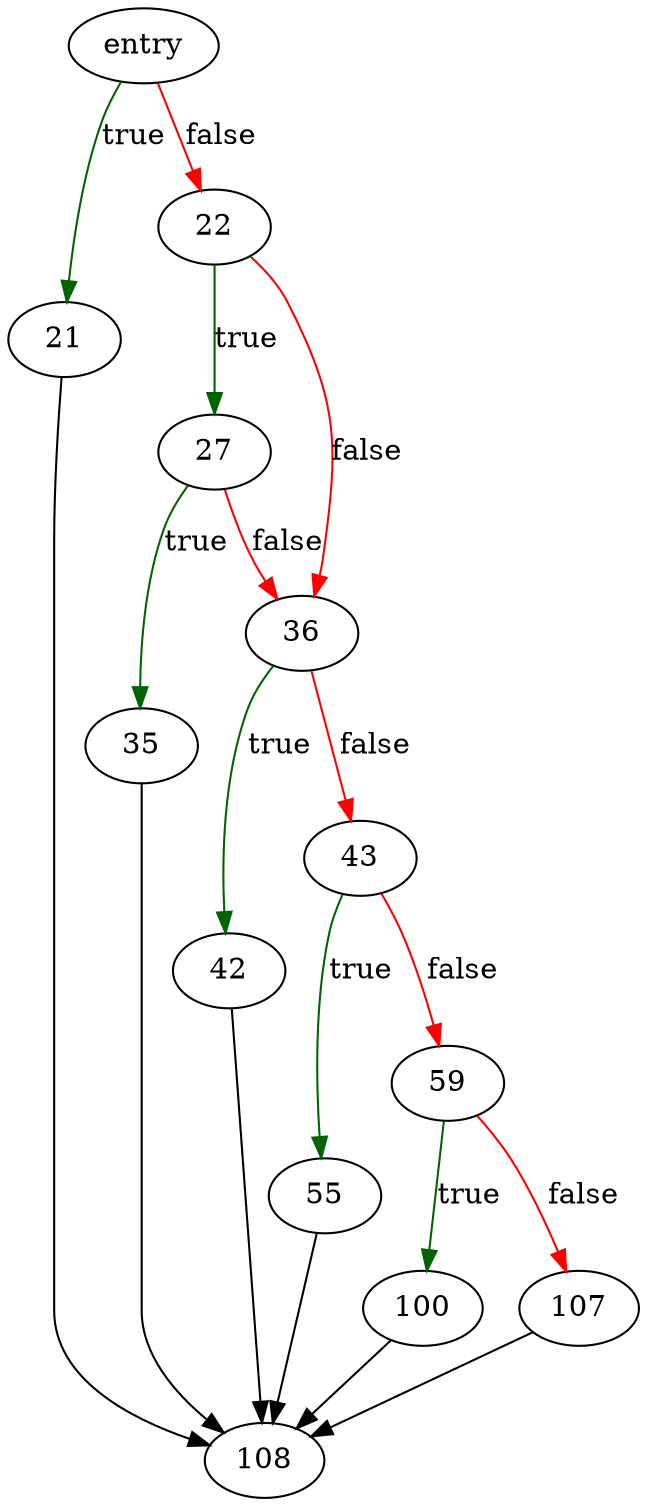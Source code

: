 digraph "sqlite3VtabEponymousTableInit" {
	// Node definitions.
	2 [label=entry];
	21;
	22;
	27;
	35;
	36;
	42;
	43;
	55;
	59;
	100;
	107;
	108;

	// Edge definitions.
	2 -> 21 [
		color=darkgreen
		label=true
	];
	2 -> 22 [
		color=red
		label=false
	];
	21 -> 108;
	22 -> 27 [
		color=darkgreen
		label=true
	];
	22 -> 36 [
		color=red
		label=false
	];
	27 -> 35 [
		color=darkgreen
		label=true
	];
	27 -> 36 [
		color=red
		label=false
	];
	35 -> 108;
	36 -> 42 [
		color=darkgreen
		label=true
	];
	36 -> 43 [
		color=red
		label=false
	];
	42 -> 108;
	43 -> 55 [
		color=darkgreen
		label=true
	];
	43 -> 59 [
		color=red
		label=false
	];
	55 -> 108;
	59 -> 100 [
		color=darkgreen
		label=true
	];
	59 -> 107 [
		color=red
		label=false
	];
	100 -> 108;
	107 -> 108;
}
